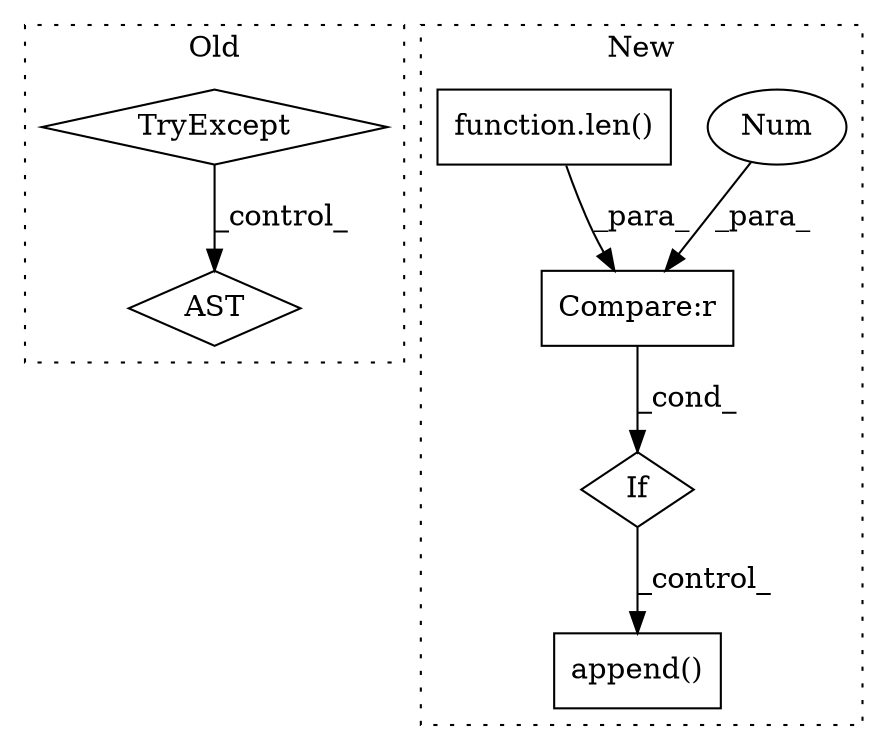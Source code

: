 digraph G {
subgraph cluster0 {
1 [label="TryExcept" a="71" s="4245" l="17" shape="diamond"];
3 [label="AST" a="2" s="4340,0" l="7,0" shape="diamond"];
label = "Old";
style="dotted";
}
subgraph cluster1 {
2 [label="append()" a="75" s="4741,4779" l="29,1" shape="box"];
4 [label="If" a="96" s="4448" l="3" shape="diamond"];
5 [label="Compare:r" a="40" s="4451" l="21" shape="box"];
6 [label="Num" a="76" s="4471" l="1" shape="ellipse"];
7 [label="function.len()" a="75" s="4451,4467" l="4,1" shape="box"];
label = "New";
style="dotted";
}
1 -> 3 [label="_control_"];
4 -> 2 [label="_control_"];
5 -> 4 [label="_cond_"];
6 -> 5 [label="_para_"];
7 -> 5 [label="_para_"];
}